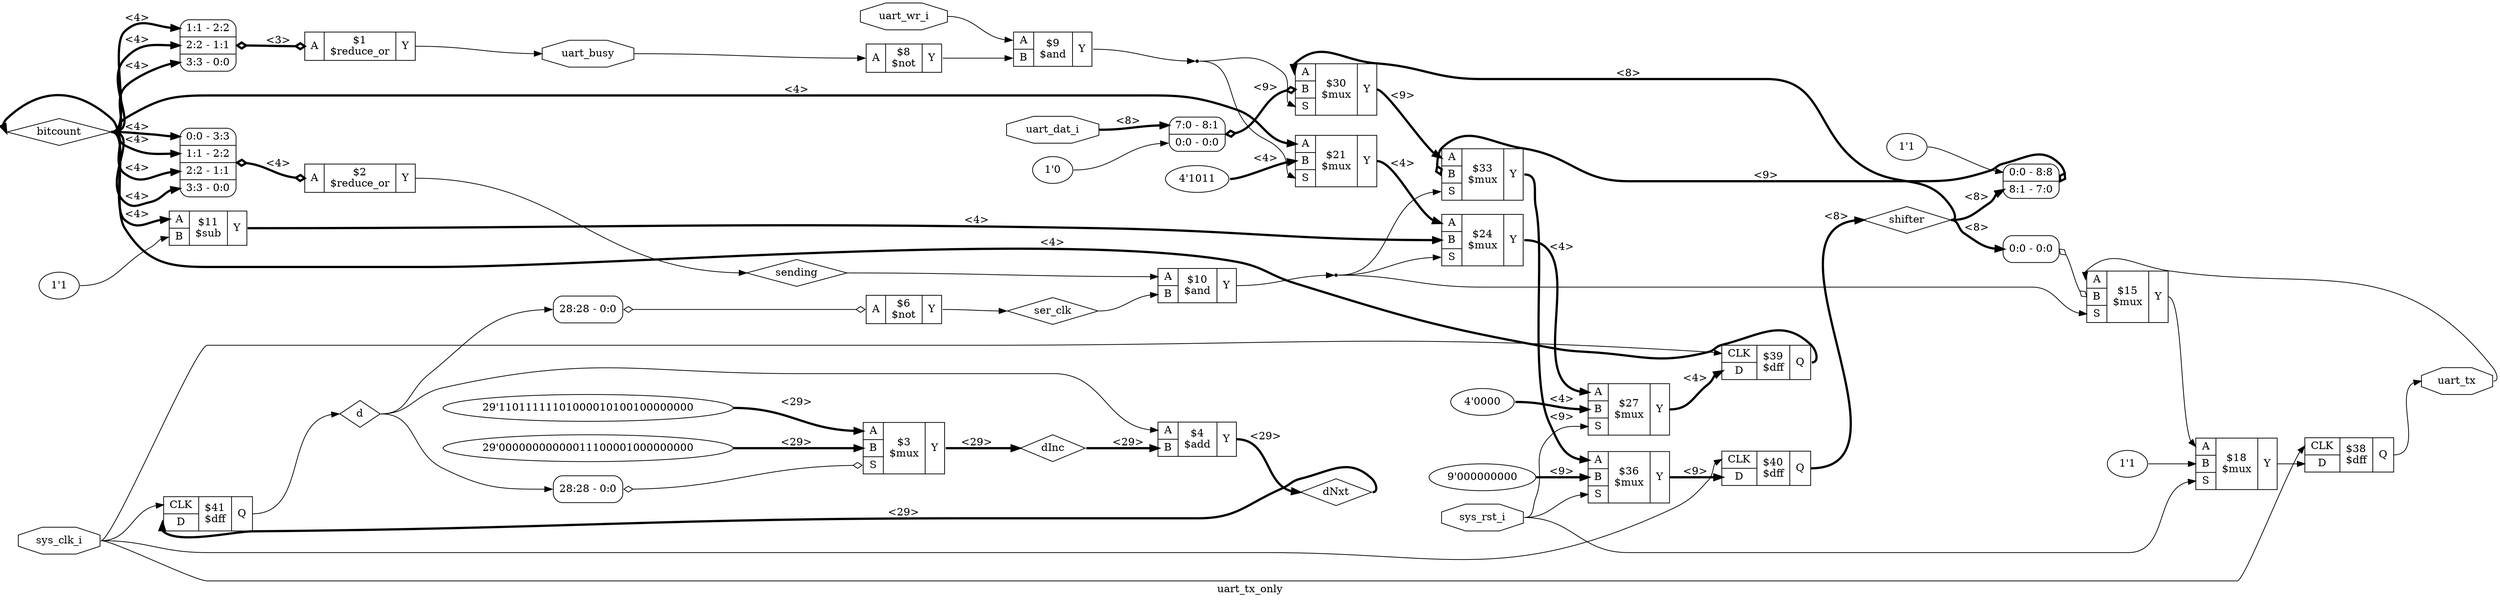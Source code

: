 digraph "uart_tx_only" {
label="uart_tx_only";
rankdir="LR";
remincross=true;
n14 [ shape=diamond, label="bitcount", color="black", fontcolor="black" ];
n15 [ shape=diamond, label="d", color="black", fontcolor="black" ];
n16 [ shape=diamond, label="dInc", color="black", fontcolor="black" ];
n17 [ shape=diamond, label="dNxt", color="black", fontcolor="black" ];
n18 [ shape=diamond, label="sending", color="black", fontcolor="black" ];
n19 [ shape=diamond, label="ser_clk", color="black", fontcolor="black" ];
n20 [ shape=diamond, label="shifter", color="black", fontcolor="black" ];
n21 [ shape=octagon, label="sys_clk_i", color="black", fontcolor="black" ];
n22 [ shape=octagon, label="sys_rst_i", color="black", fontcolor="black" ];
n23 [ shape=octagon, label="uart_busy", color="black", fontcolor="black" ];
n24 [ shape=octagon, label="uart_dat_i", color="black", fontcolor="black" ];
n25 [ shape=octagon, label="uart_tx", color="black", fontcolor="black" ];
n26 [ shape=octagon, label="uart_wr_i", color="black", fontcolor="black" ];
c30 [ shape=record, label="{{<p27> A|<p28> B}|$4\n$add|{<p29> Y}}" ];
c31 [ shape=record, label="{{<p27> A|<p28> B}|$9\n$and|{<p29> Y}}" ];
c32 [ shape=record, label="{{<p27> A|<p28> B}|$10\n$and|{<p29> Y}}" ];
c33 [ shape=record, label="{{<p27> A}|$6\n$not|{<p29> Y}}" ];
x0 [ shape=record, style=rounded, label="<s0> 28:28 - 0:0 " ];
x0:e -> c33:p27:w [arrowhead=odiamond, arrowtail=odiamond, dir=both, color="black", label=""];
c34 [ shape=record, label="{{<p27> A}|$8\n$not|{<p29> Y}}" ];
c38 [ shape=record, label="{{<p35> CLK|<p36> D}|$38\n$dff|{<p37> Q}}" ];
c39 [ shape=record, label="{{<p35> CLK|<p36> D}|$39\n$dff|{<p37> Q}}" ];
c40 [ shape=record, label="{{<p35> CLK|<p36> D}|$40\n$dff|{<p37> Q}}" ];
c41 [ shape=record, label="{{<p35> CLK|<p36> D}|$41\n$dff|{<p37> Q}}" ];
c43 [ shape=record, label="{{<p27> A|<p28> B|<p42> S}|$15\n$mux|{<p29> Y}}" ];
x1 [ shape=record, style=rounded, label="<s0> 0:0 - 0:0 " ];
x1:e -> c43:p28:w [arrowhead=odiamond, arrowtail=odiamond, dir=both, color="black", label=""];
v2 [ label="1'1" ];
c44 [ shape=record, label="{{<p27> A|<p28> B|<p42> S}|$18\n$mux|{<p29> Y}}" ];
v3 [ label="4'1011" ];
c45 [ shape=record, label="{{<p27> A|<p28> B|<p42> S}|$21\n$mux|{<p29> Y}}" ];
c46 [ shape=record, label="{{<p27> A|<p28> B|<p42> S}|$24\n$mux|{<p29> Y}}" ];
v4 [ label="4'0000" ];
c47 [ shape=record, label="{{<p27> A|<p28> B|<p42> S}|$27\n$mux|{<p29> Y}}" ];
v6 [ label="1'0" ];
c48 [ shape=record, label="{{<p27> A|<p28> B|<p42> S}|$30\n$mux|{<p29> Y}}" ];
x5 [ shape=record, style=rounded, label="<s1> 7:0 - 8:1 |<s0> 0:0 - 0:0 " ];
x5:e -> c48:p28:w [arrowhead=odiamond, arrowtail=odiamond, dir=both, color="black", style="setlinewidth(3)", label="<9>"];
v8 [ label="1'1" ];
c49 [ shape=record, label="{{<p27> A|<p28> B|<p42> S}|$33\n$mux|{<p29> Y}}" ];
x7 [ shape=record, style=rounded, label="<s1> 0:0 - 8:8 |<s0> 8:1 - 7:0 " ];
x7:e -> c49:p28:w [arrowhead=odiamond, arrowtail=odiamond, dir=both, color="black", style="setlinewidth(3)", label="<9>"];
v9 [ label="9'000000000" ];
c50 [ shape=record, label="{{<p27> A|<p28> B|<p42> S}|$36\n$mux|{<p29> Y}}" ];
c51 [ shape=record, label="{{<p27> A}|$1\n$reduce_or|{<p29> Y}}" ];
x10 [ shape=record, style=rounded, label="<s2> 1:1 - 2:2 |<s1> 2:2 - 1:1 |<s0> 3:3 - 0:0 " ];
x10:e -> c51:p27:w [arrowhead=odiamond, arrowtail=odiamond, dir=both, color="black", style="setlinewidth(3)", label="<3>"];
c52 [ shape=record, label="{{<p27> A}|$2\n$reduce_or|{<p29> Y}}" ];
x11 [ shape=record, style=rounded, label="<s3> 0:0 - 3:3 |<s2> 1:1 - 2:2 |<s1> 2:2 - 1:1 |<s0> 3:3 - 0:0 " ];
x11:e -> c52:p27:w [arrowhead=odiamond, arrowtail=odiamond, dir=both, color="black", style="setlinewidth(3)", label="<4>"];
v12 [ label="1'1" ];
c53 [ shape=record, label="{{<p27> A|<p28> B}|$11\n$sub|{<p29> Y}}" ];
v13 [ label="29'11011111101000010100100000000" ];
v14 [ label="29'00000000000011100001000000000" ];
c54 [ shape=record, label="{{<p27> A|<p28> B|<p42> S}|$3\n$mux|{<p29> Y}}" ];
x15 [ shape=record, style=rounded, label="<s0> 28:28 - 0:0 " ];
x15:e -> c54:p42:w [arrowhead=odiamond, arrowtail=odiamond, dir=both, color="black", label=""];
c46:p29:e -> c47:p27:w [color="black", style="setlinewidth(3)", label="<4>"];
c48:p29:e -> c49:p27:w [color="black", style="setlinewidth(3)", label="<9>"];
c49:p29:e -> c50:p27:w [color="black", style="setlinewidth(3)", label="<9>"];
c53:p29:e -> c46:p28:w [color="black", style="setlinewidth(3)", label="<4>"];
c39:p37:e -> n14:w [color="black", style="setlinewidth(3)", label="<4>"];
n14:e -> c45:p27:w [color="black", style="setlinewidth(3)", label="<4>"];
n14:e -> c53:p27:w [color="black", style="setlinewidth(3)", label="<4>"];
n14:e -> x10:s0:w [color="black", style="setlinewidth(3)", label="<4>"];
n14:e -> x10:s1:w [color="black", style="setlinewidth(3)", label="<4>"];
n14:e -> x10:s2:w [color="black", style="setlinewidth(3)", label="<4>"];
n14:e -> x11:s0:w [color="black", style="setlinewidth(3)", label="<4>"];
n14:e -> x11:s1:w [color="black", style="setlinewidth(3)", label="<4>"];
n14:e -> x11:s2:w [color="black", style="setlinewidth(3)", label="<4>"];
n14:e -> x11:s3:w [color="black", style="setlinewidth(3)", label="<4>"];
c41:p37:e -> n15:w [color="black", label=""];
n15:e -> c30:p27:w [color="black", label=""];
n15:e -> x0:s0:w [color="black", label=""];
n15:e -> x15:s0:w [color="black", label=""];
c54:p29:e -> n16:w [color="black", style="setlinewidth(3)", label="<29>"];
n16:e -> c30:p28:w [color="black", style="setlinewidth(3)", label="<29>"];
c30:p29:e -> n17:w [color="black", style="setlinewidth(3)", label="<29>"];
n17:e -> c41:p36:w [color="black", style="setlinewidth(3)", label="<29>"];
c52:p29:e -> n18:w [color="black", label=""];
n18:e -> c32:p27:w [color="black", label=""];
c33:p29:e -> n19:w [color="black", label=""];
n19:e -> c32:p28:w [color="black", label=""];
c47:p29:e -> c39:p36:w [color="black", style="setlinewidth(3)", label="<4>"];
c40:p37:e -> n20:w [color="black", style="setlinewidth(3)", label="<8>"];
n20:e -> c48:p27:w [color="black", style="setlinewidth(3)", label="<8>"];
n20:e -> x1:s0:w [color="black", style="setlinewidth(3)", label="<8>"];
n20:e -> x7:s0:w [color="black", style="setlinewidth(3)", label="<8>"];
n21:e -> c38:p35:w [color="black", label=""];
n21:e -> c39:p35:w [color="black", label=""];
n21:e -> c40:p35:w [color="black", label=""];
n21:e -> c41:p35:w [color="black", label=""];
n22:e -> c44:p42:w [color="black", label=""];
n22:e -> c47:p42:w [color="black", label=""];
n22:e -> c50:p42:w [color="black", label=""];
c51:p29:e -> n23:w [color="black", label=""];
n23:e -> c34:p27:w [color="black", label=""];
n24:e -> x5:s1:w [color="black", style="setlinewidth(3)", label="<8>"];
c38:p37:e -> n25:w [color="black", label=""];
n25:e -> c43:p27:w [color="black", label=""];
n26:e -> c31:p27:w [color="black", label=""];
c50:p29:e -> c40:p36:w [color="black", style="setlinewidth(3)", label="<9>"];
c44:p29:e -> c38:p36:w [color="black", label=""];
n5 [ shape=point ];
c31:p29:e -> n5:w [color="black", label=""];
n5:e -> c45:p42:w [color="black", label=""];
n5:e -> c48:p42:w [color="black", label=""];
n6 [ shape=point ];
c32:p29:e -> n6:w [color="black", label=""];
n6:e -> c43:p42:w [color="black", label=""];
n6:e -> c46:p42:w [color="black", label=""];
n6:e -> c49:p42:w [color="black", label=""];
c34:p29:e -> c31:p28:w [color="black", label=""];
c43:p29:e -> c44:p27:w [color="black", label=""];
c45:p29:e -> c46:p27:w [color="black", style="setlinewidth(3)", label="<4>"];
v12:e -> c53:p28:w [color="black", label=""];
v13:e -> c54:p27:w [color="black", style="setlinewidth(3)", label="<29>"];
v14:e -> c54:p28:w [color="black", style="setlinewidth(3)", label="<29>"];
v2:e -> c44:p28:w [color="black", label=""];
v3:e -> c45:p28:w [color="black", style="setlinewidth(3)", label="<4>"];
v4:e -> c47:p28:w [color="black", style="setlinewidth(3)", label="<4>"];
v6:e -> x5:s0:w [color="black", label=""];
v8:e -> x7:s1:w [color="black", label=""];
v9:e -> c50:p28:w [color="black", style="setlinewidth(3)", label="<9>"];
}

